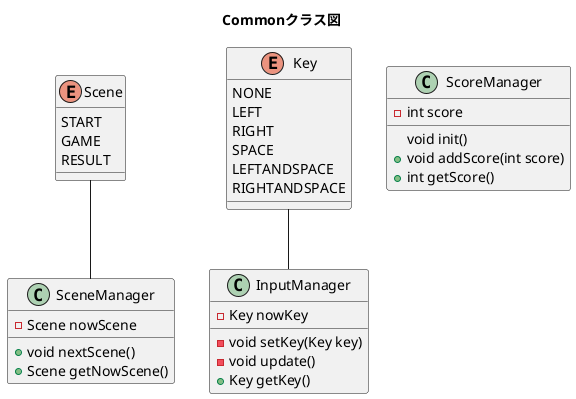 @startuml
title Commonクラス図

enum Scene
{
	START
	GAME
	RESULT
}

enum Key
{
	NONE
	LEFT
	RIGHT
	SPACE
	LEFTANDSPACE
	RIGHTANDSPACE
}

class SceneManager
{
	- Scene nowScene
	+ void nextScene()
	+ Scene getNowScene()
}

class InputManager
{
	- Key nowKey
	- void setKey(Key key)
	- void update()
	+ Key getKey()
}

class ScoreManager
{
	- int score
	void init()
	+ void addScore(int score)
	+ int getScore()
}

Scene -- SceneManager
Key   -- InputManager
@enduml